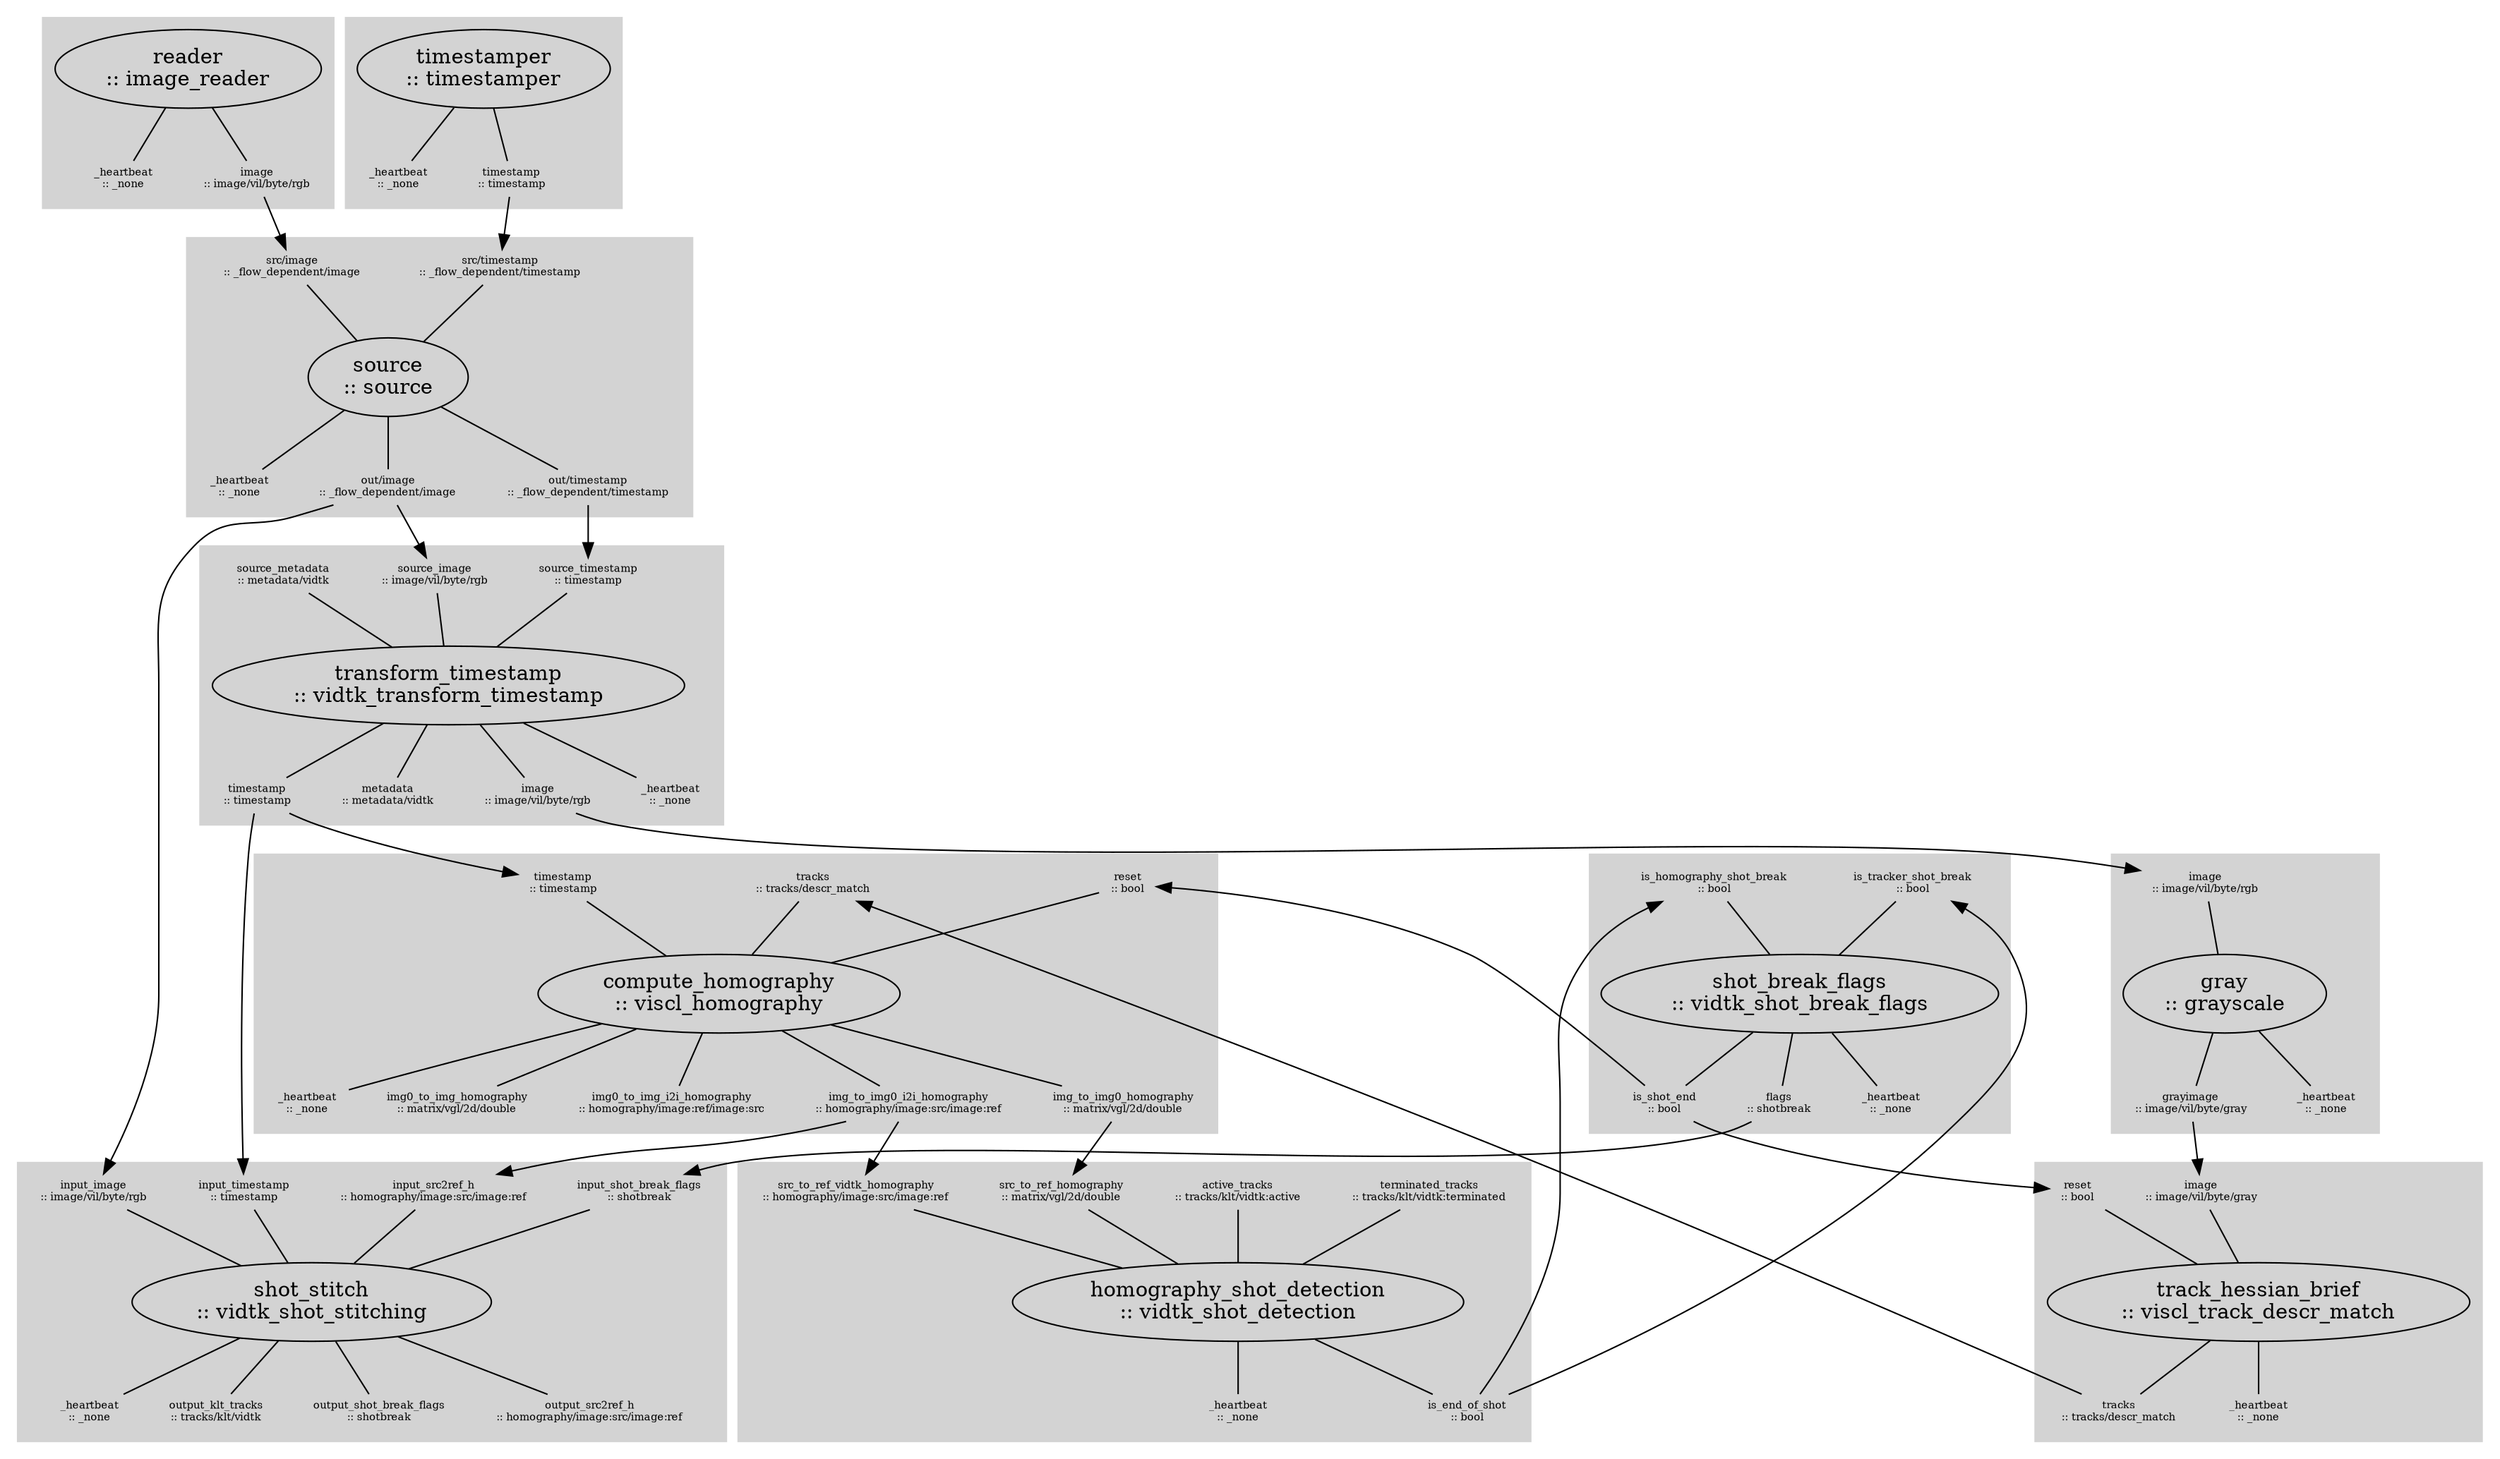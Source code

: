 strict digraph "unnamed" {


subgraph "cluster_compute_homography" {
color=lightgray;style=filled;

"compute_homography_main" [label="compute_homography\n:: viscl_homography",shape=ellipse,rank=same];

"compute_homography_input_reset" [label="reset\n:: bool",shape=none,height=0,width=0,fontsize=7];
"compute_homography_input_reset" -> "compute_homography_main" [arrowhead=none,color=black];
"compute_homography_input_timestamp" [label="timestamp\n:: timestamp",shape=none,height=0,width=0,fontsize=7];
"compute_homography_input_timestamp" -> "compute_homography_main" [arrowhead=none,color=black];
"compute_homography_input_tracks" [label="tracks\n:: tracks/descr_match",shape=none,height=0,width=0,fontsize=7];
"compute_homography_input_tracks" -> "compute_homography_main" [arrowhead=none,color=black];

"compute_homography_output__heartbeat" [label="_heartbeat\n:: _none",shape=none,height=0,width=0,fontsize=7];
"compute_homography_main" -> "compute_homography_output__heartbeat" [arrowhead=none,color=black];
"compute_homography_output_img0_to_img_homography" [label="img0_to_img_homography\n:: matrix/vgl/2d/double",shape=none,height=0,width=0,fontsize=7];
"compute_homography_main" -> "compute_homography_output_img0_to_img_homography" [arrowhead=none,color=black];
"compute_homography_output_img0_to_img_i2i_homography" [label="img0_to_img_i2i_homography\n:: homography/image:ref/image:src",shape=none,height=0,width=0,fontsize=7];
"compute_homography_main" -> "compute_homography_output_img0_to_img_i2i_homography" [arrowhead=none,color=black];
"compute_homography_output_img_to_img0_homography" [label="img_to_img0_homography\n:: matrix/vgl/2d/double",shape=none,height=0,width=0,fontsize=7];
"compute_homography_main" -> "compute_homography_output_img_to_img0_homography" [arrowhead=none,color=black];
"compute_homography_output_img_to_img0_i2i_homography" [label="img_to_img0_i2i_homography\n:: homography/image:src/image:ref",shape=none,height=0,width=0,fontsize=7];
"compute_homography_main" -> "compute_homography_output_img_to_img0_i2i_homography" [arrowhead=none,color=black];

}

subgraph "cluster_gray" {
color=lightgray;style=filled;

"gray_main" [label="gray\n:: grayscale",shape=ellipse,rank=same];

"gray_input_image" [label="image\n:: image/vil/byte/rgb",shape=none,height=0,width=0,fontsize=7];
"gray_input_image" -> "gray_main" [arrowhead=none,color=black];

"gray_output__heartbeat" [label="_heartbeat\n:: _none",shape=none,height=0,width=0,fontsize=7];
"gray_main" -> "gray_output__heartbeat" [arrowhead=none,color=black];
"gray_output_grayimage" [label="grayimage\n:: image/vil/byte/gray",shape=none,height=0,width=0,fontsize=7];
"gray_main" -> "gray_output_grayimage" [arrowhead=none,color=black];

}

subgraph "cluster_homography_shot_detection" {
color=lightgray;style=filled;

"homography_shot_detection_main" [label="homography_shot_detection\n:: vidtk_shot_detection",shape=ellipse,rank=same];

"homography_shot_detection_input_active_tracks" [label="active_tracks\n:: tracks/klt/vidtk:active",shape=none,height=0,width=0,fontsize=7];
"homography_shot_detection_input_active_tracks" -> "homography_shot_detection_main" [arrowhead=none,color=black];
"homography_shot_detection_input_src_to_ref_homography" [label="src_to_ref_homography\n:: matrix/vgl/2d/double",shape=none,height=0,width=0,fontsize=7];
"homography_shot_detection_input_src_to_ref_homography" -> "homography_shot_detection_main" [arrowhead=none,color=black];
"homography_shot_detection_input_src_to_ref_vidtk_homography" [label="src_to_ref_vidtk_homography\n:: homography/image:src/image:ref",shape=none,height=0,width=0,fontsize=7];
"homography_shot_detection_input_src_to_ref_vidtk_homography" -> "homography_shot_detection_main" [arrowhead=none,color=black];
"homography_shot_detection_input_terminated_tracks" [label="terminated_tracks\n:: tracks/klt/vidtk:terminated",shape=none,height=0,width=0,fontsize=7];
"homography_shot_detection_input_terminated_tracks" -> "homography_shot_detection_main" [arrowhead=none,color=black];

"homography_shot_detection_output__heartbeat" [label="_heartbeat\n:: _none",shape=none,height=0,width=0,fontsize=7];
"homography_shot_detection_main" -> "homography_shot_detection_output__heartbeat" [arrowhead=none,color=black];
"homography_shot_detection_output_is_end_of_shot" [label="is_end_of_shot\n:: bool",shape=none,height=0,width=0,fontsize=7];
"homography_shot_detection_main" -> "homography_shot_detection_output_is_end_of_shot" [arrowhead=none,color=black];

}

subgraph "cluster_reader" {
color=lightgray;style=filled;

"reader_main" [label="reader\n:: image_reader",shape=ellipse,rank=same];


"reader_output__heartbeat" [label="_heartbeat\n:: _none",shape=none,height=0,width=0,fontsize=7];
"reader_main" -> "reader_output__heartbeat" [arrowhead=none,color=black];
"reader_output_image" [label="image\n:: image/vil/byte/rgb",shape=none,height=0,width=0,fontsize=7];
"reader_main" -> "reader_output_image" [arrowhead=none,color=black];

}

subgraph "cluster_shot_break_flags" {
color=lightgray;style=filled;

"shot_break_flags_main" [label="shot_break_flags\n:: vidtk_shot_break_flags",shape=ellipse,rank=same];

"shot_break_flags_input_is_homography_shot_break" [label="is_homography_shot_break\n:: bool",shape=none,height=0,width=0,fontsize=7];
"shot_break_flags_input_is_homography_shot_break" -> "shot_break_flags_main" [arrowhead=none,color=black];
"shot_break_flags_input_is_tracker_shot_break" [label="is_tracker_shot_break\n:: bool",shape=none,height=0,width=0,fontsize=7];
"shot_break_flags_input_is_tracker_shot_break" -> "shot_break_flags_main" [arrowhead=none,color=black];

"shot_break_flags_output__heartbeat" [label="_heartbeat\n:: _none",shape=none,height=0,width=0,fontsize=7];
"shot_break_flags_main" -> "shot_break_flags_output__heartbeat" [arrowhead=none,color=black];
"shot_break_flags_output_flags" [label="flags\n:: shotbreak",shape=none,height=0,width=0,fontsize=7];
"shot_break_flags_main" -> "shot_break_flags_output_flags" [arrowhead=none,color=black];
"shot_break_flags_output_is_shot_end" [label="is_shot_end\n:: bool",shape=none,height=0,width=0,fontsize=7];
"shot_break_flags_main" -> "shot_break_flags_output_is_shot_end" [arrowhead=none,color=black];

}

subgraph "cluster_shot_stitch" {
color=lightgray;style=filled;

"shot_stitch_main" [label="shot_stitch\n:: vidtk_shot_stitching",shape=ellipse,rank=same];

"shot_stitch_input_input_image" [label="input_image\n:: image/vil/byte/rgb",shape=none,height=0,width=0,fontsize=7];
"shot_stitch_input_input_image" -> "shot_stitch_main" [arrowhead=none,color=black];
"shot_stitch_input_input_shot_break_flags" [label="input_shot_break_flags\n:: shotbreak",shape=none,height=0,width=0,fontsize=7];
"shot_stitch_input_input_shot_break_flags" -> "shot_stitch_main" [arrowhead=none,color=black];
"shot_stitch_input_input_src2ref_h" [label="input_src2ref_h\n:: homography/image:src/image:ref",shape=none,height=0,width=0,fontsize=7];
"shot_stitch_input_input_src2ref_h" -> "shot_stitch_main" [arrowhead=none,color=black];
"shot_stitch_input_input_timestamp" [label="input_timestamp\n:: timestamp",shape=none,height=0,width=0,fontsize=7];
"shot_stitch_input_input_timestamp" -> "shot_stitch_main" [arrowhead=none,color=black];

"shot_stitch_output__heartbeat" [label="_heartbeat\n:: _none",shape=none,height=0,width=0,fontsize=7];
"shot_stitch_main" -> "shot_stitch_output__heartbeat" [arrowhead=none,color=black];
"shot_stitch_output_output_klt_tracks" [label="output_klt_tracks\n:: tracks/klt/vidtk",shape=none,height=0,width=0,fontsize=7];
"shot_stitch_main" -> "shot_stitch_output_output_klt_tracks" [arrowhead=none,color=black];
"shot_stitch_output_output_shot_break_flags" [label="output_shot_break_flags\n:: shotbreak",shape=none,height=0,width=0,fontsize=7];
"shot_stitch_main" -> "shot_stitch_output_output_shot_break_flags" [arrowhead=none,color=black];
"shot_stitch_output_output_src2ref_h" [label="output_src2ref_h\n:: homography/image:src/image:ref",shape=none,height=0,width=0,fontsize=7];
"shot_stitch_main" -> "shot_stitch_output_output_src2ref_h" [arrowhead=none,color=black];

}

subgraph "cluster_source" {
color=lightgray;style=filled;

"source_main" [label="source\n:: source",shape=ellipse,rank=same];

"source_input_src/image" [label="src/image\n:: _flow_dependent/image",shape=none,height=0,width=0,fontsize=7];
"source_input_src/image" -> "source_main" [arrowhead=none,color=black];
"source_input_src/timestamp" [label="src/timestamp\n:: _flow_dependent/timestamp",shape=none,height=0,width=0,fontsize=7];
"source_input_src/timestamp" -> "source_main" [arrowhead=none,color=black];

"source_output__heartbeat" [label="_heartbeat\n:: _none",shape=none,height=0,width=0,fontsize=7];
"source_main" -> "source_output__heartbeat" [arrowhead=none,color=black];
"source_output_out/image" [label="out/image\n:: _flow_dependent/image",shape=none,height=0,width=0,fontsize=7];
"source_main" -> "source_output_out/image" [arrowhead=none,color=black];
"source_output_out/timestamp" [label="out/timestamp\n:: _flow_dependent/timestamp",shape=none,height=0,width=0,fontsize=7];
"source_main" -> "source_output_out/timestamp" [arrowhead=none,color=black];

}

subgraph "cluster_timestamper" {
color=lightgray;style=filled;

"timestamper_main" [label="timestamper\n:: timestamper",shape=ellipse,rank=same];


"timestamper_output__heartbeat" [label="_heartbeat\n:: _none",shape=none,height=0,width=0,fontsize=7];
"timestamper_main" -> "timestamper_output__heartbeat" [arrowhead=none,color=black];
"timestamper_output_timestamp" [label="timestamp\n:: timestamp",shape=none,height=0,width=0,fontsize=7];
"timestamper_main" -> "timestamper_output_timestamp" [arrowhead=none,color=black];

}

subgraph "cluster_track_hessian_brief" {
color=lightgray;style=filled;

"track_hessian_brief_main" [label="track_hessian_brief\n:: viscl_track_descr_match",shape=ellipse,rank=same];

"track_hessian_brief_input_image" [label="image\n:: image/vil/byte/gray",shape=none,height=0,width=0,fontsize=7];
"track_hessian_brief_input_image" -> "track_hessian_brief_main" [arrowhead=none,color=black];
"track_hessian_brief_input_reset" [label="reset\n:: bool",shape=none,height=0,width=0,fontsize=7];
"track_hessian_brief_input_reset" -> "track_hessian_brief_main" [arrowhead=none,color=black];

"track_hessian_brief_output__heartbeat" [label="_heartbeat\n:: _none",shape=none,height=0,width=0,fontsize=7];
"track_hessian_brief_main" -> "track_hessian_brief_output__heartbeat" [arrowhead=none,color=black];
"track_hessian_brief_output_tracks" [label="tracks\n:: tracks/descr_match",shape=none,height=0,width=0,fontsize=7];
"track_hessian_brief_main" -> "track_hessian_brief_output_tracks" [arrowhead=none,color=black];

}

subgraph "cluster_transform_timestamp" {
color=lightgray;style=filled;

"transform_timestamp_main" [label="transform_timestamp\n:: vidtk_transform_timestamp",shape=ellipse,rank=same];

"transform_timestamp_input_source_image" [label="source_image\n:: image/vil/byte/rgb",shape=none,height=0,width=0,fontsize=7];
"transform_timestamp_input_source_image" -> "transform_timestamp_main" [arrowhead=none,color=black];
"transform_timestamp_input_source_metadata" [label="source_metadata\n:: metadata/vidtk",shape=none,height=0,width=0,fontsize=7];
"transform_timestamp_input_source_metadata" -> "transform_timestamp_main" [arrowhead=none,color=black];
"transform_timestamp_input_source_timestamp" [label="source_timestamp\n:: timestamp",shape=none,height=0,width=0,fontsize=7];
"transform_timestamp_input_source_timestamp" -> "transform_timestamp_main" [arrowhead=none,color=black];

"transform_timestamp_output__heartbeat" [label="_heartbeat\n:: _none",shape=none,height=0,width=0,fontsize=7];
"transform_timestamp_main" -> "transform_timestamp_output__heartbeat" [arrowhead=none,color=black];
"transform_timestamp_output_image" [label="image\n:: image/vil/byte/rgb",shape=none,height=0,width=0,fontsize=7];
"transform_timestamp_main" -> "transform_timestamp_output_image" [arrowhead=none,color=black];
"transform_timestamp_output_metadata" [label="metadata\n:: metadata/vidtk",shape=none,height=0,width=0,fontsize=7];
"transform_timestamp_main" -> "transform_timestamp_output_metadata" [arrowhead=none,color=black];
"transform_timestamp_output_timestamp" [label="timestamp\n:: timestamp",shape=none,height=0,width=0,fontsize=7];
"transform_timestamp_main" -> "transform_timestamp_output_timestamp" [arrowhead=none,color=black];

}

"compute_homography_output_img_to_img0_homography" -> "homography_shot_detection_input_src_to_ref_homography" [minlen=1,color=black,weight=1];
"compute_homography_output_img_to_img0_i2i_homography" -> "homography_shot_detection_input_src_to_ref_vidtk_homography" [minlen=1,color=black,weight=1];
"compute_homography_output_img_to_img0_i2i_homography" -> "shot_stitch_input_input_src2ref_h" [minlen=1,color=black,weight=1];
"gray_output_grayimage" -> "track_hessian_brief_input_image" [minlen=1,color=black,weight=1];
"homography_shot_detection_output_is_end_of_shot" -> "shot_break_flags_input_is_tracker_shot_break" [minlen=1,color=black,weight=1];
"homography_shot_detection_output_is_end_of_shot" -> "shot_break_flags_input_is_homography_shot_break" [minlen=1,color=black,weight=1];
"reader_output_image" -> "source_input_src/image" [minlen=1,color=black,weight=1];
"shot_break_flags_output_flags" -> "shot_stitch_input_input_shot_break_flags" [minlen=1,color=black,weight=1];
"shot_break_flags_output_is_shot_end" -> "track_hessian_brief_input_reset" [minlen=1,color=black,weight=1];
"shot_break_flags_output_is_shot_end" -> "compute_homography_input_reset" [minlen=1,color=black,weight=1];
"source_output_out/image" -> "transform_timestamp_input_source_image" [minlen=1,color=black,weight=1];
"source_output_out/image" -> "shot_stitch_input_input_image" [minlen=1,color=black,weight=1];
"source_output_out/timestamp" -> "transform_timestamp_input_source_timestamp" [minlen=1,color=black,weight=1];
"timestamper_output_timestamp" -> "source_input_src/timestamp" [minlen=1,color=black,weight=1];
"track_hessian_brief_output_tracks" -> "compute_homography_input_tracks" [minlen=1,color=black,weight=1];
"transform_timestamp_output_image" -> "gray_input_image" [minlen=1,color=black,weight=1];
"transform_timestamp_output_timestamp" -> "compute_homography_input_timestamp" [minlen=1,color=black,weight=1];
"transform_timestamp_output_timestamp" -> "shot_stitch_input_input_timestamp" [minlen=1,color=black,weight=1];

}
